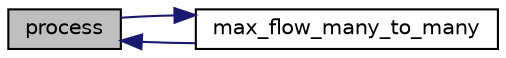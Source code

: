 digraph "process"
{
  edge [fontname="Helvetica",fontsize="10",labelfontname="Helvetica",labelfontsize="10"];
  node [fontname="Helvetica",fontsize="10",shape=record];
  rankdir="LR";
  Node98 [label="process",height=0.2,width=0.4,color="black", fillcolor="grey75", style="filled", fontcolor="black"];
  Node98 -> Node99 [dir="back",color="midnightblue",fontsize="10",style="solid",fontname="Helvetica"];
  Node99 [label="max_flow_many_to_many",height=0.2,width=0.4,color="black", fillcolor="white", style="filled",URL="$max__flow_8c.html#a681248d427de12e71817df02076246d9"];
  Node99 -> Node98 [dir="back",color="midnightblue",fontsize="10",style="solid",fontname="Helvetica"];
}
